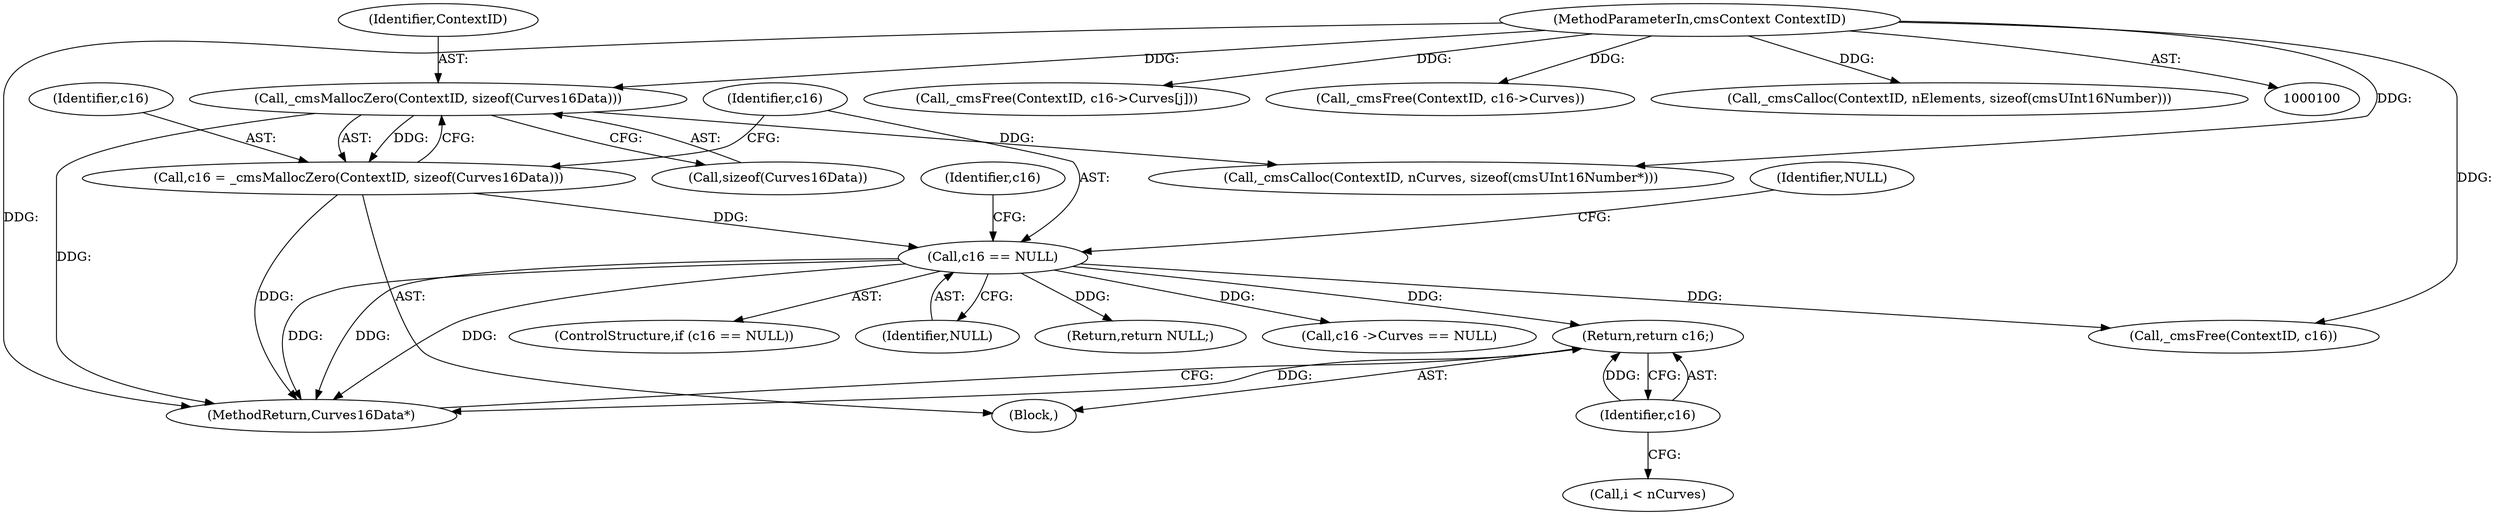 digraph "0_Little-CMS_91c2db7f2559be504211b283bc3a2c631d6f06d9_2@pointer" {
"1000261" [label="(Return,return c16;)"];
"1000262" [label="(Identifier,c16)"];
"1000116" [label="(Call,c16 == NULL)"];
"1000109" [label="(Call,c16 = _cmsMallocZero(ContextID, sizeof(Curves16Data)))"];
"1000111" [label="(Call,_cmsMallocZero(ContextID, sizeof(Curves16Data)))"];
"1000101" [label="(MethodParameterIn,cmsContext ContextID)"];
"1000188" [label="(Call,_cmsFree(ContextID, c16->Curves[j]))"];
"1000117" [label="(Identifier,c16)"];
"1000111" [label="(Call,_cmsMallocZero(ContextID, sizeof(Curves16Data)))"];
"1000261" [label="(Return,return c16;)"];
"1000112" [label="(Identifier,ContextID)"];
"1000263" [label="(MethodReturn,Curves16Data*)"];
"1000105" [label="(Block,)"];
"1000262" [label="(Identifier,c16)"];
"1000113" [label="(Call,sizeof(Curves16Data))"];
"1000101" [label="(MethodParameterIn,cmsContext ContextID)"];
"1000115" [label="(ControlStructure,if (c16 == NULL))"];
"1000200" [label="(Call,_cmsFree(ContextID, c16))"];
"1000135" [label="(Call,_cmsCalloc(ContextID, nCurves, sizeof(cmsUInt16Number*)))"];
"1000118" [label="(Identifier,NULL)"];
"1000119" [label="(Return,return NULL;)"];
"1000195" [label="(Call,_cmsFree(ContextID, c16->Curves))"];
"1000120" [label="(Identifier,NULL)"];
"1000116" [label="(Call,c16 == NULL)"];
"1000109" [label="(Call,c16 = _cmsMallocZero(ContextID, sizeof(Curves16Data)))"];
"1000164" [label="(Call,_cmsCalloc(ContextID, nElements, sizeof(cmsUInt16Number)))"];
"1000141" [label="(Call,c16 ->Curves == NULL)"];
"1000152" [label="(Call,i < nCurves)"];
"1000123" [label="(Identifier,c16)"];
"1000110" [label="(Identifier,c16)"];
"1000261" -> "1000105"  [label="AST: "];
"1000261" -> "1000262"  [label="CFG: "];
"1000262" -> "1000261"  [label="AST: "];
"1000263" -> "1000261"  [label="CFG: "];
"1000261" -> "1000263"  [label="DDG: "];
"1000262" -> "1000261"  [label="DDG: "];
"1000116" -> "1000261"  [label="DDG: "];
"1000262" -> "1000152"  [label="CFG: "];
"1000116" -> "1000115"  [label="AST: "];
"1000116" -> "1000118"  [label="CFG: "];
"1000117" -> "1000116"  [label="AST: "];
"1000118" -> "1000116"  [label="AST: "];
"1000120" -> "1000116"  [label="CFG: "];
"1000123" -> "1000116"  [label="CFG: "];
"1000116" -> "1000263"  [label="DDG: "];
"1000116" -> "1000263"  [label="DDG: "];
"1000116" -> "1000263"  [label="DDG: "];
"1000109" -> "1000116"  [label="DDG: "];
"1000116" -> "1000119"  [label="DDG: "];
"1000116" -> "1000141"  [label="DDG: "];
"1000116" -> "1000200"  [label="DDG: "];
"1000109" -> "1000105"  [label="AST: "];
"1000109" -> "1000111"  [label="CFG: "];
"1000110" -> "1000109"  [label="AST: "];
"1000111" -> "1000109"  [label="AST: "];
"1000117" -> "1000109"  [label="CFG: "];
"1000109" -> "1000263"  [label="DDG: "];
"1000111" -> "1000109"  [label="DDG: "];
"1000111" -> "1000113"  [label="CFG: "];
"1000112" -> "1000111"  [label="AST: "];
"1000113" -> "1000111"  [label="AST: "];
"1000111" -> "1000263"  [label="DDG: "];
"1000101" -> "1000111"  [label="DDG: "];
"1000111" -> "1000135"  [label="DDG: "];
"1000101" -> "1000100"  [label="AST: "];
"1000101" -> "1000263"  [label="DDG: "];
"1000101" -> "1000135"  [label="DDG: "];
"1000101" -> "1000164"  [label="DDG: "];
"1000101" -> "1000188"  [label="DDG: "];
"1000101" -> "1000195"  [label="DDG: "];
"1000101" -> "1000200"  [label="DDG: "];
}
